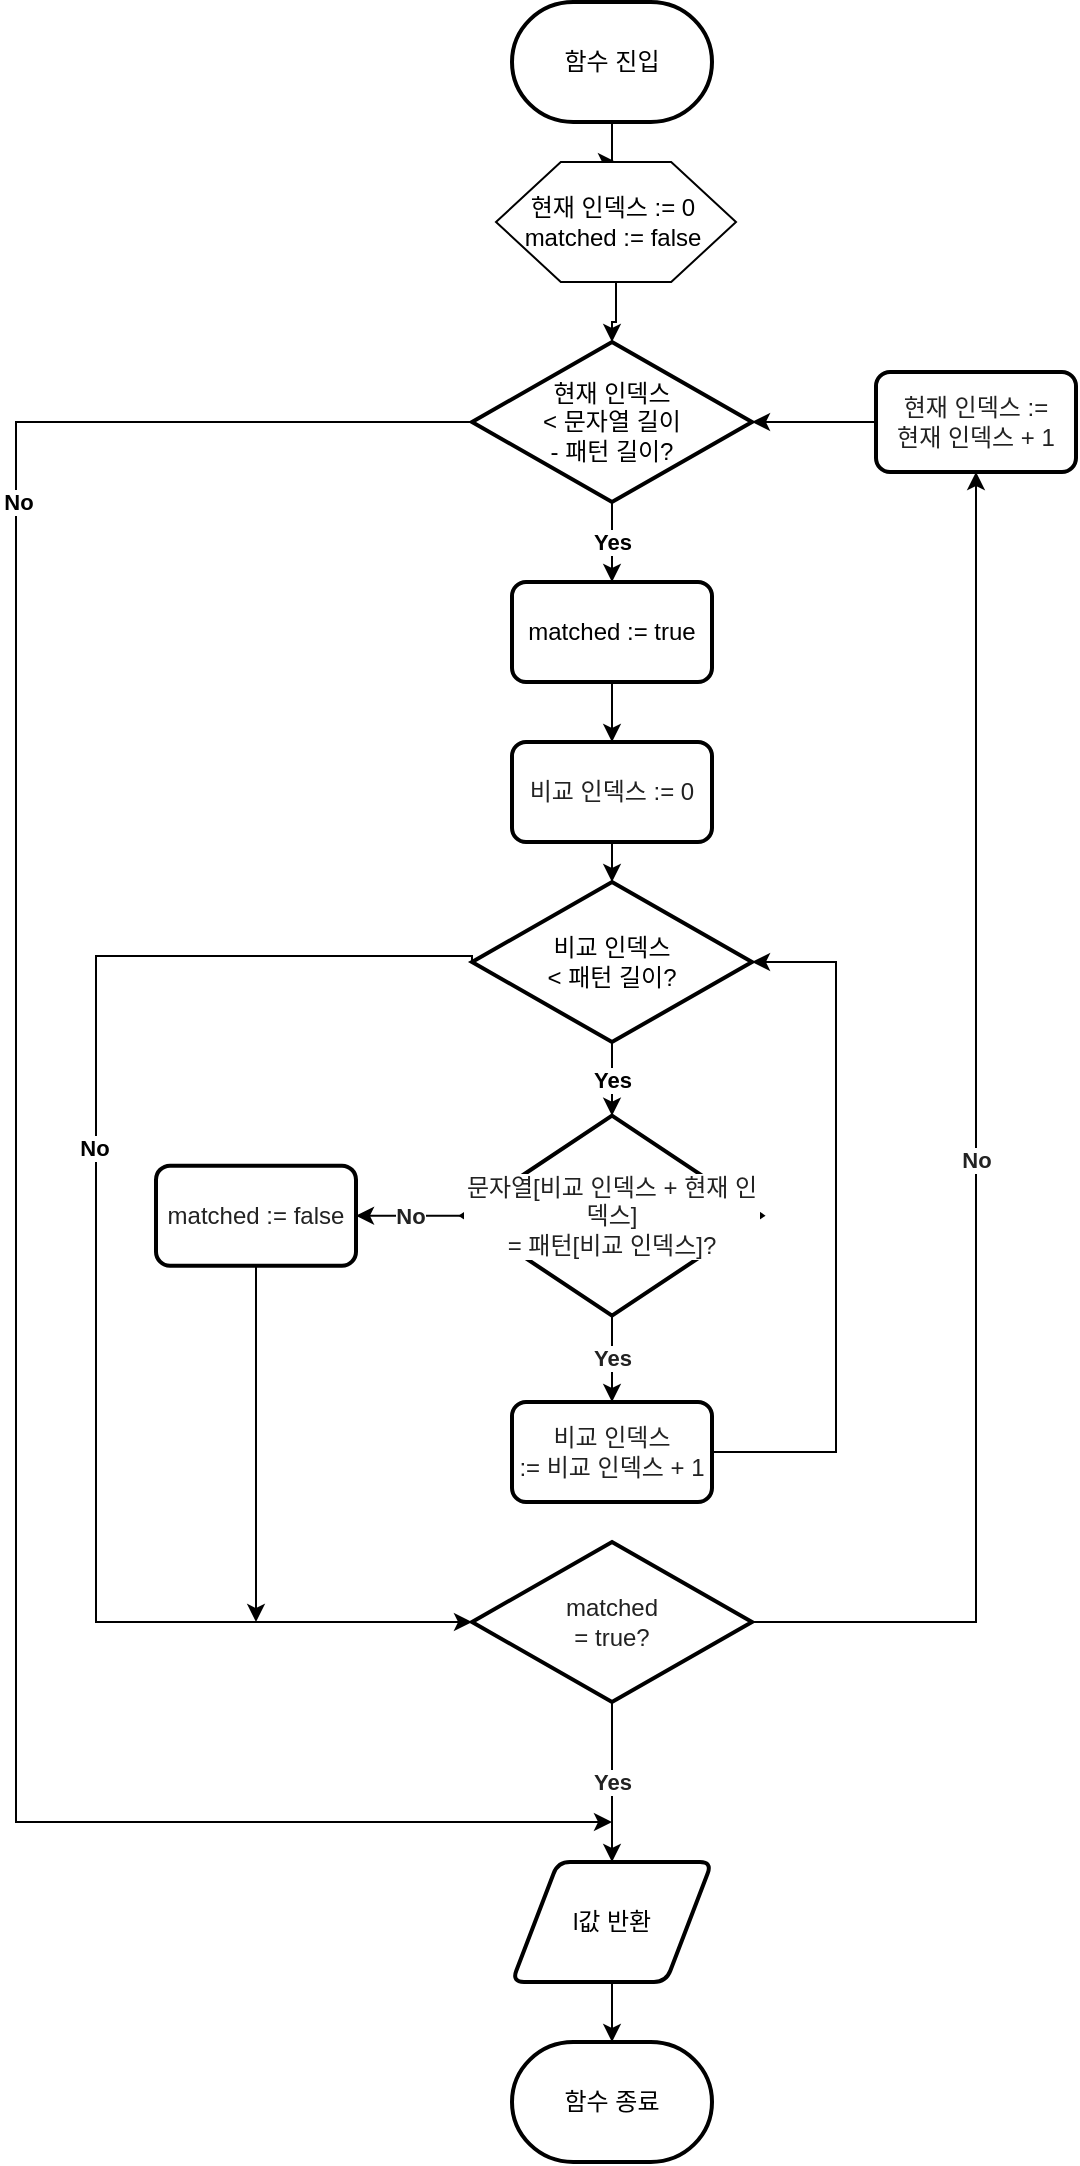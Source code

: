 <mxfile version="18.1.3" type="github">
  <diagram id="C5RBs43oDa-KdzZeNtuy" name="Page-1">
    <mxGraphModel dx="383" dy="662" grid="1" gridSize="10" guides="1" tooltips="1" connect="1" arrows="1" fold="1" page="1" pageScale="1" pageWidth="827" pageHeight="1169" math="0" shadow="0">
      <root>
        <mxCell id="WIyWlLk6GJQsqaUBKTNV-0" />
        <mxCell id="WIyWlLk6GJQsqaUBKTNV-1" parent="WIyWlLk6GJQsqaUBKTNV-0" />
        <mxCell id="Tnuf8n2Ic85Ua2c3ZTws-2" style="edgeStyle=orthogonalEdgeStyle;rounded=0;orthogonalLoop=1;jettySize=auto;html=1;" parent="WIyWlLk6GJQsqaUBKTNV-1" source="Tnuf8n2Ic85Ua2c3ZTws-0" target="Tnuf8n2Ic85Ua2c3ZTws-1" edge="1">
          <mxGeometry relative="1" as="geometry" />
        </mxCell>
        <mxCell id="Tnuf8n2Ic85Ua2c3ZTws-0" value="함수 진입" style="strokeWidth=2;html=1;shape=mxgraph.flowchart.terminator;whiteSpace=wrap;" parent="WIyWlLk6GJQsqaUBKTNV-1" vertex="1">
          <mxGeometry x="388" y="10" width="100" height="60" as="geometry" />
        </mxCell>
        <mxCell id="Tnuf8n2Ic85Ua2c3ZTws-7" style="edgeStyle=orthogonalEdgeStyle;rounded=0;orthogonalLoop=1;jettySize=auto;html=1;" parent="WIyWlLk6GJQsqaUBKTNV-1" source="Tnuf8n2Ic85Ua2c3ZTws-1" target="Tnuf8n2Ic85Ua2c3ZTws-6" edge="1">
          <mxGeometry relative="1" as="geometry" />
        </mxCell>
        <mxCell id="Tnuf8n2Ic85Ua2c3ZTws-1" value="" style="verticalLabelPosition=bottom;verticalAlign=top;html=1;shape=hexagon;perimeter=hexagonPerimeter2;arcSize=6;size=0.27;horizontal=1;" parent="WIyWlLk6GJQsqaUBKTNV-1" vertex="1">
          <mxGeometry x="380" y="90" width="120" height="60" as="geometry" />
        </mxCell>
        <mxCell id="Tnuf8n2Ic85Ua2c3ZTws-9" value="Yes" style="edgeStyle=orthogonalEdgeStyle;rounded=0;orthogonalLoop=1;jettySize=auto;html=1;entryX=0.5;entryY=0;entryDx=0;entryDy=0;fontStyle=1;exitX=0.5;exitY=1;exitDx=0;exitDy=0;exitPerimeter=0;" parent="WIyWlLk6GJQsqaUBKTNV-1" source="Tnuf8n2Ic85Ua2c3ZTws-6" target="Tnuf8n2Ic85Ua2c3ZTws-8" edge="1">
          <mxGeometry relative="1" as="geometry">
            <Array as="points">
              <mxPoint x="438" y="270" />
            </Array>
          </mxGeometry>
        </mxCell>
        <mxCell id="Tnuf8n2Ic85Ua2c3ZTws-19" style="edgeStyle=orthogonalEdgeStyle;rounded=0;orthogonalLoop=1;jettySize=auto;html=1;exitX=1;exitY=0.5;exitDx=0;exitDy=0;exitPerimeter=0;" parent="WIyWlLk6GJQsqaUBKTNV-1" source="Tnuf8n2Ic85Ua2c3ZTws-6" edge="1">
          <mxGeometry relative="1" as="geometry">
            <mxPoint x="438" y="920" as="targetPoint" />
            <Array as="points">
              <mxPoint x="140" y="220" />
              <mxPoint x="140" y="920" />
            </Array>
          </mxGeometry>
        </mxCell>
        <mxCell id="Tnuf8n2Ic85Ua2c3ZTws-20" value="&lt;b&gt;No&lt;br&gt;&lt;/b&gt;" style="edgeLabel;html=1;align=center;verticalAlign=middle;resizable=0;points=[];" parent="Tnuf8n2Ic85Ua2c3ZTws-19" vertex="1" connectable="0">
          <mxGeometry x="-0.403" y="1" relative="1" as="geometry">
            <mxPoint as="offset" />
          </mxGeometry>
        </mxCell>
        <mxCell id="Tnuf8n2Ic85Ua2c3ZTws-6" value="현재 인덱스&lt;br&gt;&amp;lt; 문자열 길이&lt;br&gt;- 패턴 길이?" style="strokeWidth=2;html=1;shape=mxgraph.flowchart.decision;whiteSpace=wrap;" parent="WIyWlLk6GJQsqaUBKTNV-1" vertex="1">
          <mxGeometry x="368" y="180" width="140" height="80" as="geometry" />
        </mxCell>
        <mxCell id="Tnuf8n2Ic85Ua2c3ZTws-44" value="" style="edgeStyle=orthogonalEdgeStyle;rounded=0;orthogonalLoop=1;jettySize=auto;html=1;fontColor=#222222;" parent="WIyWlLk6GJQsqaUBKTNV-1" source="Tnuf8n2Ic85Ua2c3ZTws-8" target="Tnuf8n2Ic85Ua2c3ZTws-42" edge="1">
          <mxGeometry relative="1" as="geometry" />
        </mxCell>
        <mxCell id="Tnuf8n2Ic85Ua2c3ZTws-8" value="matched := true" style="rounded=1;whiteSpace=wrap;html=1;absoluteArcSize=1;arcSize=14;strokeWidth=2;" parent="WIyWlLk6GJQsqaUBKTNV-1" vertex="1">
          <mxGeometry x="388" y="300" width="100" height="50" as="geometry" />
        </mxCell>
        <mxCell id="Tnuf8n2Ic85Ua2c3ZTws-24" value="Yes" style="edgeStyle=orthogonalEdgeStyle;rounded=0;orthogonalLoop=1;jettySize=auto;html=1;fontStyle=1;entryX=0.5;entryY=0;entryDx=0;entryDy=0;entryPerimeter=0;" parent="WIyWlLk6GJQsqaUBKTNV-1" source="Tnuf8n2Ic85Ua2c3ZTws-12" target="Tnuf8n2Ic85Ua2c3ZTws-25" edge="1">
          <mxGeometry relative="1" as="geometry">
            <mxPoint x="438" y="616.84" as="targetPoint" />
          </mxGeometry>
        </mxCell>
        <mxCell id="Tnuf8n2Ic85Ua2c3ZTws-26" style="edgeStyle=orthogonalEdgeStyle;rounded=0;orthogonalLoop=1;jettySize=auto;html=1;exitX=0;exitY=0.5;exitDx=0;exitDy=0;exitPerimeter=0;entryX=0;entryY=0.5;entryDx=0;entryDy=0;entryPerimeter=0;" parent="WIyWlLk6GJQsqaUBKTNV-1" source="Tnuf8n2Ic85Ua2c3ZTws-12" target="Tnuf8n2Ic85Ua2c3ZTws-46" edge="1">
          <mxGeometry relative="1" as="geometry">
            <mxPoint x="268" y="310" as="targetPoint" />
            <Array as="points">
              <mxPoint x="368" y="487" />
              <mxPoint x="180" y="487" />
              <mxPoint x="180" y="820" />
            </Array>
          </mxGeometry>
        </mxCell>
        <mxCell id="Tnuf8n2Ic85Ua2c3ZTws-27" value="&lt;b&gt;No&lt;/b&gt;" style="edgeLabel;html=1;align=center;verticalAlign=middle;resizable=0;points=[];" parent="Tnuf8n2Ic85Ua2c3ZTws-26" vertex="1" connectable="0">
          <mxGeometry x="-0.194" y="-1" relative="1" as="geometry">
            <mxPoint as="offset" />
          </mxGeometry>
        </mxCell>
        <mxCell id="Tnuf8n2Ic85Ua2c3ZTws-12" value="비교 인덱스&lt;br&gt;&amp;lt; 패턴 길이?" style="strokeWidth=2;html=1;shape=mxgraph.flowchart.decision;whiteSpace=wrap;" parent="WIyWlLk6GJQsqaUBKTNV-1" vertex="1">
          <mxGeometry x="368" y="450" width="140" height="80" as="geometry" />
        </mxCell>
        <mxCell id="Tnuf8n2Ic85Ua2c3ZTws-18" style="edgeStyle=orthogonalEdgeStyle;rounded=0;orthogonalLoop=1;jettySize=auto;html=1;" parent="WIyWlLk6GJQsqaUBKTNV-1" source="Tnuf8n2Ic85Ua2c3ZTws-15" target="Tnuf8n2Ic85Ua2c3ZTws-17" edge="1">
          <mxGeometry relative="1" as="geometry" />
        </mxCell>
        <mxCell id="Tnuf8n2Ic85Ua2c3ZTws-15" value="l값 반환" style="shape=parallelogram;html=1;strokeWidth=2;perimeter=parallelogramPerimeter;whiteSpace=wrap;rounded=1;arcSize=12;size=0.23;" parent="WIyWlLk6GJQsqaUBKTNV-1" vertex="1">
          <mxGeometry x="388" y="940" width="100" height="60" as="geometry" />
        </mxCell>
        <mxCell id="Tnuf8n2Ic85Ua2c3ZTws-17" value="함수 종료" style="strokeWidth=2;html=1;shape=mxgraph.flowchart.terminator;whiteSpace=wrap;" parent="WIyWlLk6GJQsqaUBKTNV-1" vertex="1">
          <mxGeometry x="388" y="1030" width="100" height="60" as="geometry" />
        </mxCell>
        <mxCell id="Tnuf8n2Ic85Ua2c3ZTws-32" value="No" style="edgeStyle=orthogonalEdgeStyle;rounded=0;orthogonalLoop=1;jettySize=auto;html=1;fontColor=#222222;fontStyle=1;entryX=1;entryY=0.5;entryDx=0;entryDy=0;" parent="WIyWlLk6GJQsqaUBKTNV-1" source="Tnuf8n2Ic85Ua2c3ZTws-25" target="Tnuf8n2Ic85Ua2c3ZTws-29" edge="1">
          <mxGeometry relative="1" as="geometry">
            <mxPoint x="338" y="616.84" as="targetPoint" />
          </mxGeometry>
        </mxCell>
        <mxCell id="Tnuf8n2Ic85Ua2c3ZTws-39" value="Yes" style="edgeStyle=orthogonalEdgeStyle;rounded=0;orthogonalLoop=1;jettySize=auto;html=1;fontColor=#222222;entryX=0.5;entryY=0;entryDx=0;entryDy=0;fontStyle=1" parent="WIyWlLk6GJQsqaUBKTNV-1" source="Tnuf8n2Ic85Ua2c3ZTws-25" target="Tnuf8n2Ic85Ua2c3ZTws-40" edge="1">
          <mxGeometry relative="1" as="geometry">
            <mxPoint x="438" y="766.84" as="targetPoint" />
          </mxGeometry>
        </mxCell>
        <mxCell id="Tnuf8n2Ic85Ua2c3ZTws-25" value="&lt;font color=&quot;#222222&quot;&gt;문자열[비교 인덱스 + 현재 인덱스]&lt;br&gt;= 패턴[비교 인덱스]?&lt;/font&gt;" style="strokeWidth=2;html=1;shape=mxgraph.flowchart.decision;whiteSpace=wrap;labelBackgroundColor=default;" parent="WIyWlLk6GJQsqaUBKTNV-1" vertex="1">
          <mxGeometry x="363" y="566.84" width="150" height="100" as="geometry" />
        </mxCell>
        <mxCell id="Tnuf8n2Ic85Ua2c3ZTws-48" style="edgeStyle=orthogonalEdgeStyle;rounded=0;orthogonalLoop=1;jettySize=auto;html=1;fontColor=#222222;" parent="WIyWlLk6GJQsqaUBKTNV-1" source="Tnuf8n2Ic85Ua2c3ZTws-29" edge="1">
          <mxGeometry relative="1" as="geometry">
            <mxPoint x="260" y="820" as="targetPoint" />
          </mxGeometry>
        </mxCell>
        <mxCell id="Tnuf8n2Ic85Ua2c3ZTws-29" value="matched := false" style="rounded=1;whiteSpace=wrap;html=1;absoluteArcSize=1;arcSize=14;strokeWidth=2;fontColor=#222222;" parent="WIyWlLk6GJQsqaUBKTNV-1" vertex="1">
          <mxGeometry x="210" y="591.84" width="100" height="50" as="geometry" />
        </mxCell>
        <mxCell id="Tnuf8n2Ic85Ua2c3ZTws-34" style="edgeStyle=orthogonalEdgeStyle;rounded=0;orthogonalLoop=1;jettySize=auto;html=1;fontColor=#222222;" parent="WIyWlLk6GJQsqaUBKTNV-1" source="Tnuf8n2Ic85Ua2c3ZTws-33" target="Tnuf8n2Ic85Ua2c3ZTws-6" edge="1">
          <mxGeometry relative="1" as="geometry" />
        </mxCell>
        <mxCell id="Tnuf8n2Ic85Ua2c3ZTws-33" value="현재 인덱스 :=&lt;br&gt;현재 인덱스 + 1" style="rounded=1;whiteSpace=wrap;html=1;absoluteArcSize=1;arcSize=14;strokeWidth=2;labelBackgroundColor=default;fontColor=#222222;" parent="WIyWlLk6GJQsqaUBKTNV-1" vertex="1">
          <mxGeometry x="570" y="195" width="100" height="50" as="geometry" />
        </mxCell>
        <mxCell id="Tnuf8n2Ic85Ua2c3ZTws-41" style="edgeStyle=orthogonalEdgeStyle;rounded=0;orthogonalLoop=1;jettySize=auto;html=1;entryX=1;entryY=0.5;entryDx=0;entryDy=0;entryPerimeter=0;fontColor=#222222;exitX=1;exitY=0.5;exitDx=0;exitDy=0;" parent="WIyWlLk6GJQsqaUBKTNV-1" source="Tnuf8n2Ic85Ua2c3ZTws-40" target="Tnuf8n2Ic85Ua2c3ZTws-12" edge="1">
          <mxGeometry relative="1" as="geometry">
            <Array as="points">
              <mxPoint x="550" y="735" />
              <mxPoint x="550" y="490" />
            </Array>
          </mxGeometry>
        </mxCell>
        <mxCell id="Tnuf8n2Ic85Ua2c3ZTws-40" value="비교 인덱스&lt;br&gt;:= 비교 인덱스 + 1" style="rounded=1;whiteSpace=wrap;html=1;absoluteArcSize=1;arcSize=14;strokeWidth=2;labelBackgroundColor=default;fontColor=#222222;" parent="WIyWlLk6GJQsqaUBKTNV-1" vertex="1">
          <mxGeometry x="388" y="710.0" width="100" height="50" as="geometry" />
        </mxCell>
        <mxCell id="Tnuf8n2Ic85Ua2c3ZTws-45" value="" style="edgeStyle=orthogonalEdgeStyle;rounded=0;orthogonalLoop=1;jettySize=auto;html=1;fontColor=#222222;" parent="WIyWlLk6GJQsqaUBKTNV-1" source="Tnuf8n2Ic85Ua2c3ZTws-42" target="Tnuf8n2Ic85Ua2c3ZTws-12" edge="1">
          <mxGeometry relative="1" as="geometry" />
        </mxCell>
        <mxCell id="Tnuf8n2Ic85Ua2c3ZTws-42" value="비교 인덱스 := 0" style="rounded=1;whiteSpace=wrap;html=1;absoluteArcSize=1;arcSize=14;strokeWidth=2;labelBackgroundColor=default;fontColor=#222222;" parent="WIyWlLk6GJQsqaUBKTNV-1" vertex="1">
          <mxGeometry x="388" y="380" width="100" height="50" as="geometry" />
        </mxCell>
        <mxCell id="Tnuf8n2Ic85Ua2c3ZTws-47" value="Yes" style="edgeStyle=orthogonalEdgeStyle;rounded=0;orthogonalLoop=1;jettySize=auto;html=1;fontColor=#222222;fontStyle=1" parent="WIyWlLk6GJQsqaUBKTNV-1" source="Tnuf8n2Ic85Ua2c3ZTws-46" target="Tnuf8n2Ic85Ua2c3ZTws-15" edge="1">
          <mxGeometry relative="1" as="geometry" />
        </mxCell>
        <mxCell id="Tnuf8n2Ic85Ua2c3ZTws-49" value="No" style="edgeStyle=orthogonalEdgeStyle;rounded=0;orthogonalLoop=1;jettySize=auto;html=1;entryX=0.5;entryY=1;entryDx=0;entryDy=0;fontColor=#222222;fontStyle=1" parent="WIyWlLk6GJQsqaUBKTNV-1" source="Tnuf8n2Ic85Ua2c3ZTws-46" target="Tnuf8n2Ic85Ua2c3ZTws-33" edge="1">
          <mxGeometry relative="1" as="geometry" />
        </mxCell>
        <mxCell id="Tnuf8n2Ic85Ua2c3ZTws-46" value="matched&lt;br&gt;= true?" style="strokeWidth=2;html=1;shape=mxgraph.flowchart.decision;whiteSpace=wrap;labelBackgroundColor=default;fontColor=#222222;" parent="WIyWlLk6GJQsqaUBKTNV-1" vertex="1">
          <mxGeometry x="368" y="780" width="140" height="80" as="geometry" />
        </mxCell>
        <mxCell id="WTypW_NZdv2thJM3V9Tz-0" value="현재 인덱스 := 0&lt;br&gt;matched := false" style="text;html=1;align=center;verticalAlign=middle;resizable=0;points=[];autosize=1;strokeColor=none;fillColor=none;" vertex="1" parent="WIyWlLk6GJQsqaUBKTNV-1">
          <mxGeometry x="388" y="105" width="100" height="30" as="geometry" />
        </mxCell>
      </root>
    </mxGraphModel>
  </diagram>
</mxfile>
